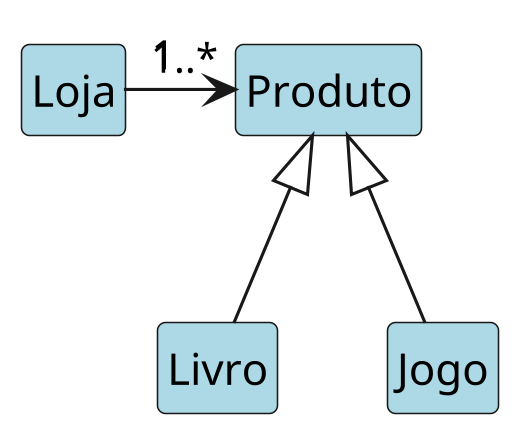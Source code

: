 @startuml
skinparam dpi 300
skinparam class {
	BackgroundColor LightBlue
}
hide circle
skinparam shadowing false
hide empty members

class Livro
class Jogo
class Produto

Produto <|-- Livro

Produto <|-- Jogo

class Loja

Loja "1" -> "1..*" Produto

@enduml
